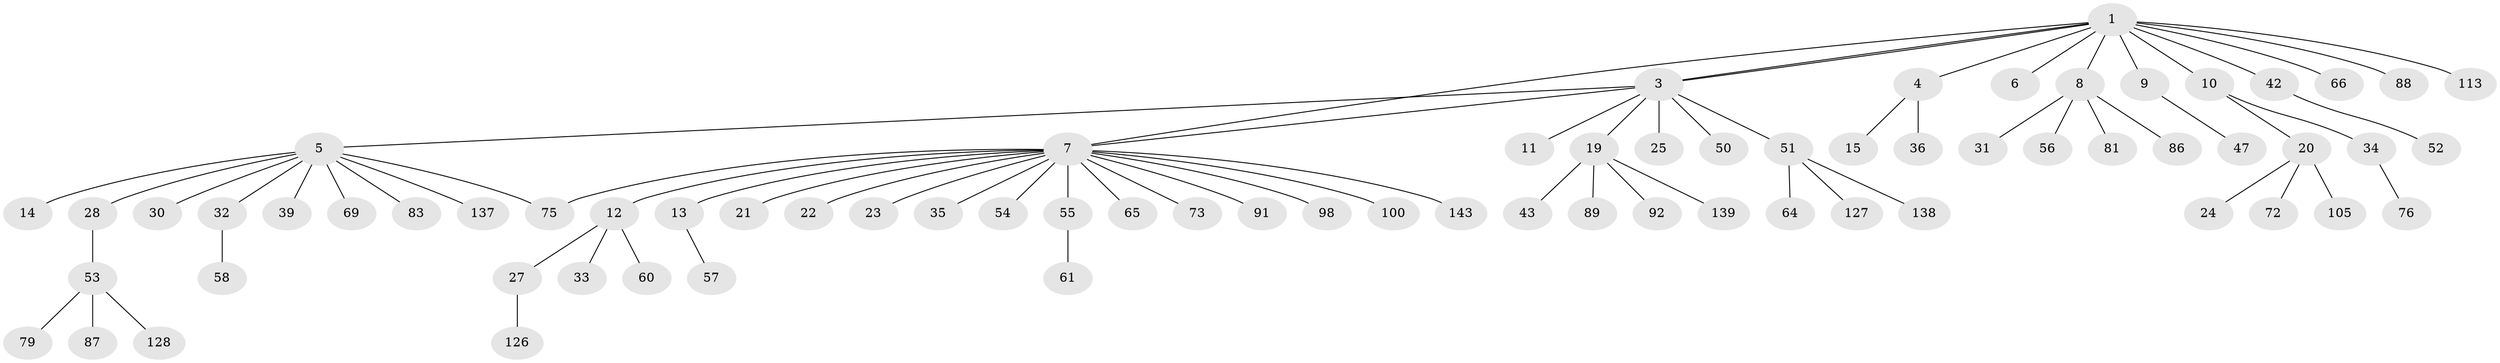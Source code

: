 // original degree distribution, {12: 0.006802721088435374, 2: 0.20408163265306123, 19: 0.006802721088435374, 4: 0.04081632653061224, 10: 0.006802721088435374, 1: 0.6190476190476191, 17: 0.006802721088435374, 5: 0.02040816326530612, 3: 0.06802721088435375, 7: 0.013605442176870748, 6: 0.006802721088435374}
// Generated by graph-tools (version 1.1) at 2025/14/03/09/25 04:14:30]
// undirected, 73 vertices, 75 edges
graph export_dot {
graph [start="1"]
  node [color=gray90,style=filled];
  1 [super="+2"];
  3 [super="+18+125+123+145+120+121+136+124+67+48+17+29"];
  4 [super="+109"];
  5;
  6;
  7;
  8;
  9;
  10;
  11 [super="+62+93"];
  12 [super="+26+38+59+16"];
  13;
  14;
  15;
  19;
  20;
  21 [super="+107+96"];
  22;
  23 [super="+46"];
  24 [super="+49"];
  25 [super="+140+82+63+41+40"];
  27 [super="+99+101"];
  28;
  30;
  31;
  32 [super="+70+147+44+37"];
  33;
  34;
  35 [super="+74+97+78+106+133+144"];
  36;
  39 [super="+104+45"];
  42;
  43 [super="+85"];
  47;
  50;
  51;
  52;
  53;
  54 [super="+90"];
  55;
  56;
  57;
  58 [super="+117+146"];
  60 [super="+130"];
  61;
  64;
  65;
  66;
  69;
  72;
  73 [super="+77"];
  75 [super="+80+108"];
  76 [super="+122+112"];
  79;
  81;
  83 [super="+119"];
  86;
  87 [super="+118"];
  88;
  89;
  91;
  92;
  98;
  100;
  105;
  113;
  126;
  127;
  128;
  137 [super="+141"];
  138;
  139;
  143;
  1 -- 3;
  1 -- 3;
  1 -- 4;
  1 -- 6;
  1 -- 7;
  1 -- 8;
  1 -- 9;
  1 -- 10;
  1 -- 42;
  1 -- 66;
  1 -- 113;
  1 -- 88;
  3 -- 5;
  3 -- 11;
  3 -- 19;
  3 -- 50;
  3 -- 51;
  3 -- 25;
  3 -- 7;
  4 -- 15;
  4 -- 36;
  5 -- 14;
  5 -- 28;
  5 -- 30;
  5 -- 32;
  5 -- 39;
  5 -- 69;
  5 -- 83;
  5 -- 137;
  5 -- 75;
  7 -- 12;
  7 -- 13;
  7 -- 21;
  7 -- 22;
  7 -- 23;
  7 -- 35;
  7 -- 54;
  7 -- 55;
  7 -- 65;
  7 -- 73;
  7 -- 75;
  7 -- 91;
  7 -- 98;
  7 -- 100;
  7 -- 143;
  8 -- 31;
  8 -- 56;
  8 -- 81;
  8 -- 86;
  9 -- 47;
  10 -- 20;
  10 -- 34;
  12 -- 27;
  12 -- 33;
  12 -- 60;
  13 -- 57;
  19 -- 43;
  19 -- 89;
  19 -- 92;
  19 -- 139;
  20 -- 24;
  20 -- 72;
  20 -- 105;
  27 -- 126;
  28 -- 53;
  32 -- 58;
  34 -- 76;
  42 -- 52;
  51 -- 64;
  51 -- 127;
  51 -- 138;
  53 -- 79;
  53 -- 87;
  53 -- 128;
  55 -- 61;
}
